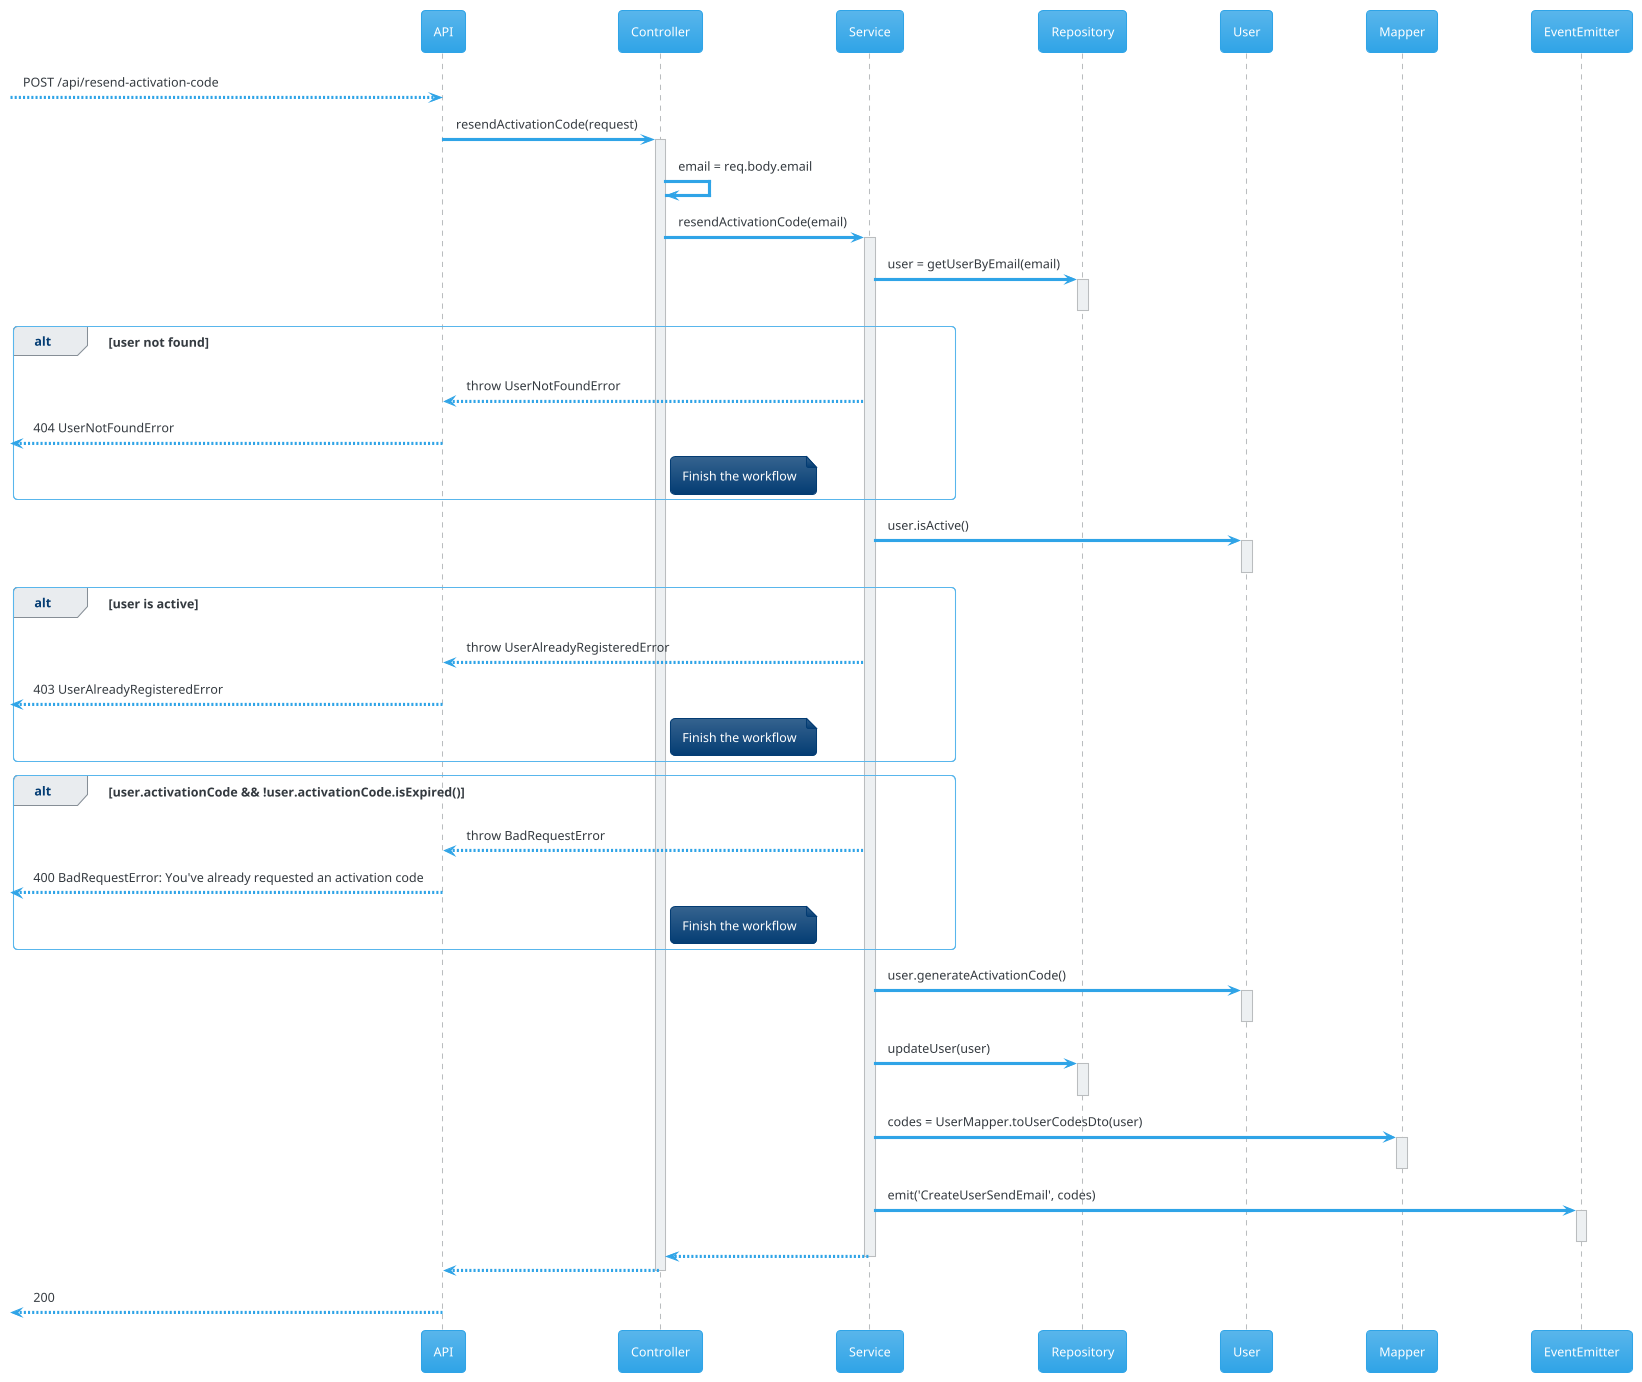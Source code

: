 @startuml
!theme cerulean
participant "API" as API
participant "Controller" as Ctrl
participant "Service" as Service
participant "Repository" as Repo
participant "User" as User
participant "Mapper" as Mapper
participant "EventEmitter" as Emitter

--> API: POST /api/resend-activation-code
API -> Ctrl: resendActivationCode(request)
activate Ctrl
Ctrl -> Ctrl: email = req.body.email
Ctrl -> Service: resendActivationCode(email)
activate Service
Service -> Repo: user = getUserByEmail(email)
activate Repo
deactivate Repo
alt user not found
    Service --> API: throw UserNotFoundError
        
    <-- API: 404 UserNotFoundError
    note right of Ctrl
        Finish the workflow
    end note
end
Service -> User: user.isActive()
activate User
deactivate User
alt user is active
    Service --> API: throw UserAlreadyRegisteredError
        
    <-- API: 403 UserAlreadyRegisteredError
    note right of Ctrl
        Finish the workflow
    end note
end

alt user.activationCode && !user.activationCode.isExpired()
    Service --> API: throw BadRequestError
        
    <-- API: 400 BadRequestError: You've already requested an activation code
    note right of Ctrl
        Finish the workflow
    end note
end

Service -> User: user.generateActivationCode()
activate User
deactivate User

Service -> Repo: updateUser(user)
activate Repo
deactivate Repo

Service -> Mapper: codes = UserMapper.toUserCodesDto(user)
activate Mapper
deactivate Mapper
Service -> Emitter: emit('CreateUserSendEmail', codes)
activate Emitter
deactivate Emitter
Service --> Ctrl
deactivate Service
Ctrl --> API
deactivate Ctrl
<-- API : 200


@enduml